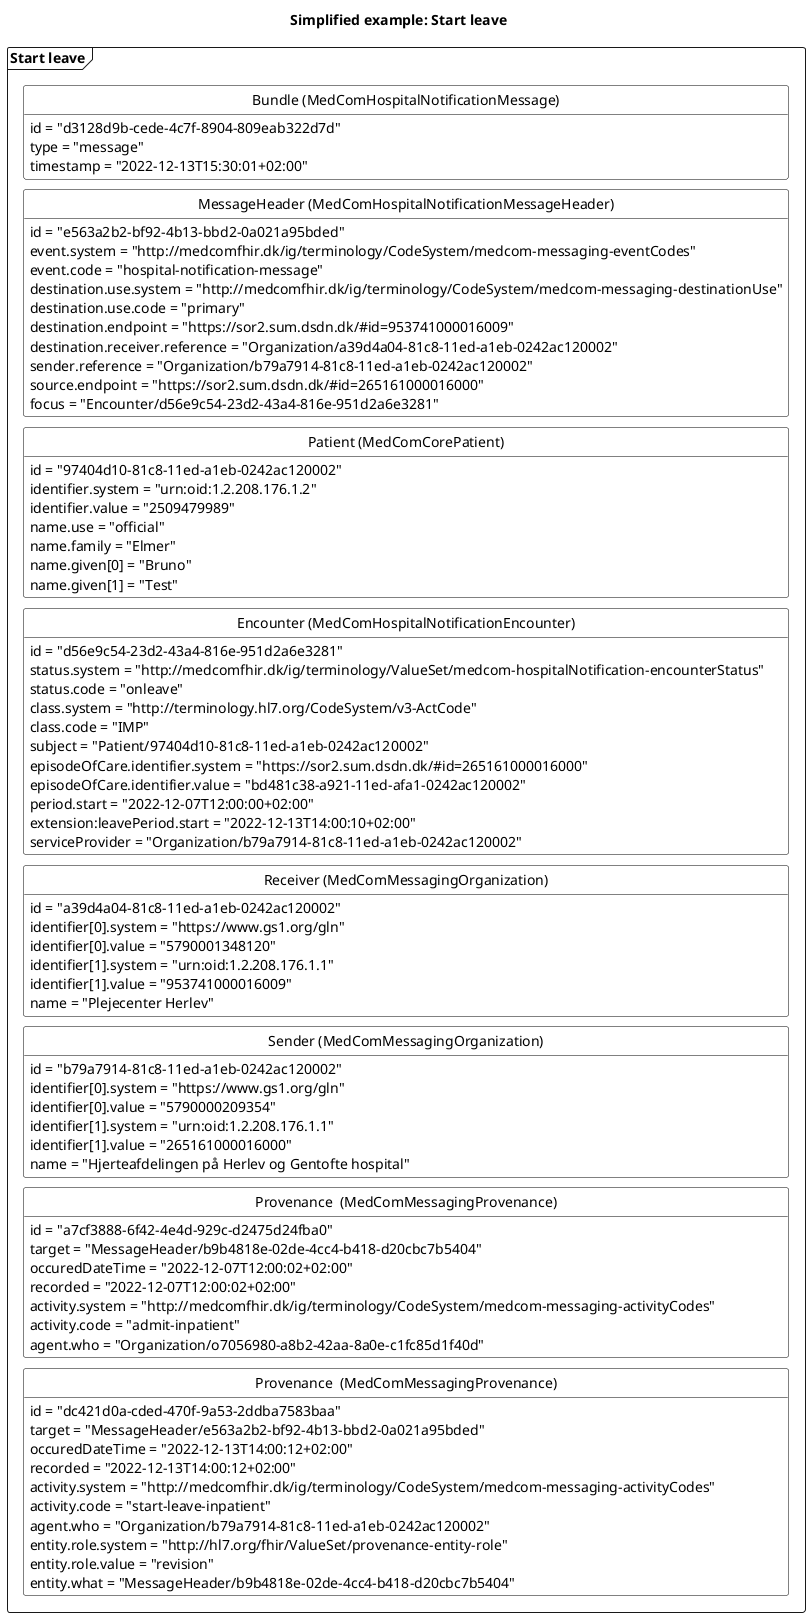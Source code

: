 @startuml HNstartOnleave
'layout
skinparam class {
    BackgroundColor White
    BorderColor Black
    ArrowColor Black
  }
hide circle
hide empty members
skinparam SameClassWidth true
skinparam Ranksep 10


'title
title Simplified example: Start leave


'Message 3: End onleave inpatient
package "Start leave" as startOnleave <<Frame>> {
    class "Bundle (MedComHospitalNotificationMessage)" as startOnleaveB{
        id = "d3128d9b-cede-4c7f-8904-809eab322d7d"
        type = "message"
        timestamp = "2022-12-13T15:30:01+02:00"
    }
    class "MessageHeader (MedComHospitalNotificationMessageHeader)" as startOnleaveMH{
        id = "e563a2b2-bf92-4b13-bbd2-0a021a95bded"
        event.system = "http://medcomfhir.dk/ig/terminology/CodeSystem/medcom-messaging-eventCodes"
        event.code = "hospital-notification-message"
        destination.use.system = "http://medcomfhir.dk/ig/terminology/CodeSystem/medcom-messaging-destinationUse"
        destination.use.code = "primary"
        destination.endpoint = "https://sor2.sum.dsdn.dk/#id=953741000016009"
        destination.receiver.reference = "Organization/a39d4a04-81c8-11ed-a1eb-0242ac120002"
        sender.reference = "Organization/b79a7914-81c8-11ed-a1eb-0242ac120002"
        source.endpoint = "https://sor2.sum.dsdn.dk/#id=265161000016000"
        focus = "Encounter/d56e9c54-23d2-43a4-816e-951d2a6e3281"
    }
    class "Patient (MedComCorePatient)" as startOnleavePT{
        id = "97404d10-81c8-11ed-a1eb-0242ac120002"
        identifier.system = "urn:oid:1.2.208.176.1.2"
        identifier.value = "2509479989"
        name.use = "official"
        name.family = "Elmer"
        name.given[0] = "Bruno"
        name.given[1] = "Test"
    }
    class "Encounter (MedComHospitalNotificationEncounter)" as startOnleaveENC{
        id = "d56e9c54-23d2-43a4-816e-951d2a6e3281"
        status.system = "http://medcomfhir.dk/ig/terminology/ValueSet/medcom-hospitalNotification-encounterStatus"
        status.code = "onleave"
        class.system = "http://terminology.hl7.org/CodeSystem/v3-ActCode"
        class.code = "IMP"
        subject = "Patient/97404d10-81c8-11ed-a1eb-0242ac120002"
        episodeOfCare.identifier.system = "https://sor2.sum.dsdn.dk/#id=265161000016000"
        episodeOfCare.identifier.value = "bd481c38-a921-11ed-afa1-0242ac120002"
        period.start = "2022-12-07T12:00:00+02:00"
        extension:leavePeriod.start = "2022-12-13T14:00:10+02:00"
        serviceProvider = "Organization/b79a7914-81c8-11ed-a1eb-0242ac120002"
    }    
    class "Receiver (MedComMessagingOrganization)" as startOnleaveROrg{
        id = "a39d4a04-81c8-11ed-a1eb-0242ac120002"
        identifier[0].system = "https://www.gs1.org/gln"
        identifier[0].value = "5790001348120"
        identifier[1].system = "urn:oid:1.2.208.176.1.1"
        identifier[1].value = "953741000016009"
        name = "Plejecenter Herlev"
    }
    class "Sender (MedComMessagingOrganization)" as startOnleaveSOrg{
        id = "b79a7914-81c8-11ed-a1eb-0242ac120002"
        identifier[0].system = "https://www.gs1.org/gln"
        identifier[0].value = "5790000209354"
        identifier[1].system = "urn:oid:1.2.208.176.1.1"
        identifier[1].value = "265161000016000"
        name = "Hjerteafdelingen på Herlev og Gentofte hospital" 
    }
    class "Provenance  (MedComMessagingProvenance)" as admitPRO{
        id = "a7cf3888-6f42-4e4d-929c-d2475d24fba0"
        target = "MessageHeader/b9b4818e-02de-4cc4-b418-d20cbc7b5404"
        occuredDateTime = "2022-12-07T12:00:02+02:00"
        recorded = "2022-12-07T12:00:02+02:00"
        activity.system = "http://medcomfhir.dk/ig/terminology/CodeSystem/medcom-messaging-activityCodes"
        activity.code = "admit-inpatient"
        agent.who = "Organization/o7056980-a8b2-42aa-8a0e-c1fc85d1f40d"
    }
    class "Provenance  (MedComMessagingProvenance)" as startOnleavePRO{
        id = "dc421d0a-cded-470f-9a53-2ddba7583baa"
        target = "MessageHeader/e563a2b2-bf92-4b13-bbd2-0a021a95bded"
        occuredDateTime = "2022-12-13T14:00:12+02:00"
        recorded = "2022-12-13T14:00:12+02:00"
        activity.system = "http://medcomfhir.dk/ig/terminology/CodeSystem/medcom-messaging-activityCodes"
        activity.code = "start-leave-inpatient"
        agent.who = "Organization/b79a7914-81c8-11ed-a1eb-0242ac120002"
        entity.role.system = "http://hl7.org/fhir/ValueSet/provenance-entity-role"
        entity.role.value = "revision"
        entity.what = "MessageHeader/b9b4818e-02de-4cc4-b418-d20cbc7b5404"
    }
startOnleaveB -[hidden]- startOnleaveMH
startOnleaveMH-[hidden]-startOnleavePT
startOnleavePT-[hidden]-startOnleaveENC
startOnleaveENC-[hidden]-startOnleaveROrg
startOnleaveROrg-[hidden]-startOnleaveSOrg
startOnleaveSOrg-[hidden]-admitPRO
admitPRO-[hidden]-startOnleavePRO

}



@enduml

